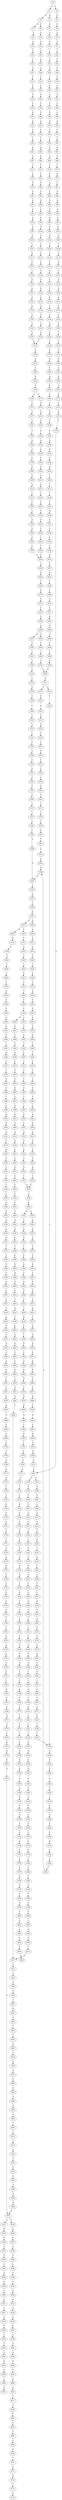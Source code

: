 strict digraph  {
	S0 -> S1 [ label = A ];
	S0 -> S2 [ label = G ];
	S1 -> S3 [ label = A ];
	S1 -> S4 [ label = C ];
	S2 -> S5 [ label = A ];
	S3 -> S6 [ label = A ];
	S4 -> S7 [ label = G ];
	S4 -> S8 [ label = C ];
	S5 -> S9 [ label = G ];
	S6 -> S10 [ label = C ];
	S7 -> S11 [ label = C ];
	S8 -> S12 [ label = G ];
	S9 -> S13 [ label = A ];
	S10 -> S14 [ label = T ];
	S11 -> S15 [ label = G ];
	S12 -> S16 [ label = G ];
	S13 -> S17 [ label = A ];
	S14 -> S18 [ label = T ];
	S15 -> S19 [ label = G ];
	S16 -> S20 [ label = A ];
	S17 -> S21 [ label = C ];
	S18 -> S22 [ label = T ];
	S19 -> S23 [ label = T ];
	S20 -> S24 [ label = C ];
	S21 -> S25 [ label = T ];
	S22 -> S26 [ label = G ];
	S23 -> S27 [ label = G ];
	S24 -> S28 [ label = G ];
	S25 -> S29 [ label = G ];
	S26 -> S30 [ label = C ];
	S27 -> S31 [ label = C ];
	S28 -> S32 [ label = T ];
	S29 -> S33 [ label = G ];
	S30 -> S34 [ label = C ];
	S31 -> S35 [ label = C ];
	S32 -> S36 [ label = C ];
	S33 -> S37 [ label = C ];
	S34 -> S38 [ label = G ];
	S35 -> S39 [ label = G ];
	S36 -> S40 [ label = G ];
	S37 -> S41 [ label = G ];
	S38 -> S42 [ label = T ];
	S39 -> S43 [ label = C ];
	S40 -> S44 [ label = T ];
	S41 -> S45 [ label = C ];
	S42 -> S46 [ label = A ];
	S43 -> S47 [ label = A ];
	S44 -> S48 [ label = G ];
	S45 -> S49 [ label = A ];
	S46 -> S50 [ label = G ];
	S47 -> S51 [ label = A ];
	S48 -> S52 [ label = A ];
	S49 -> S53 [ label = G ];
	S50 -> S54 [ label = C ];
	S51 -> S55 [ label = C ];
	S52 -> S56 [ label = C ];
	S53 -> S57 [ label = C ];
	S54 -> S58 [ label = C ];
	S55 -> S59 [ label = C ];
	S56 -> S60 [ label = C ];
	S57 -> S61 [ label = G ];
	S58 -> S62 [ label = G ];
	S59 -> S63 [ label = A ];
	S60 -> S64 [ label = G ];
	S61 -> S65 [ label = G ];
	S62 -> S66 [ label = G ];
	S63 -> S67 [ label = G ];
	S64 -> S68 [ label = G ];
	S65 -> S69 [ label = G ];
	S66 -> S70 [ label = T ];
	S67 -> S71 [ label = T ];
	S68 -> S72 [ label = T ];
	S69 -> S73 [ label = T ];
	S70 -> S74 [ label = G ];
	S71 -> S75 [ label = C ];
	S72 -> S76 [ label = C ];
	S73 -> S77 [ label = G ];
	S74 -> S78 [ label = A ];
	S75 -> S79 [ label = G ];
	S76 -> S80 [ label = G ];
	S77 -> S81 [ label = C ];
	S78 -> S82 [ label = C ];
	S79 -> S83 [ label = C ];
	S80 -> S84 [ label = C ];
	S81 -> S85 [ label = C ];
	S82 -> S86 [ label = G ];
	S83 -> S87 [ label = G ];
	S84 -> S88 [ label = G ];
	S85 -> S89 [ label = G ];
	S86 -> S90 [ label = T ];
	S87 -> S91 [ label = C ];
	S88 -> S92 [ label = T ];
	S89 -> S93 [ label = C ];
	S90 -> S94 [ label = G ];
	S91 -> S95 [ label = A ];
	S92 -> S96 [ label = A ];
	S93 -> S97 [ label = C ];
	S94 -> S98 [ label = G ];
	S95 -> S99 [ label = G ];
	S96 -> S100 [ label = G ];
	S97 -> S101 [ label = G ];
	S98 -> S102 [ label = G ];
	S99 -> S103 [ label = C ];
	S100 -> S104 [ label = C ];
	S101 -> S105 [ label = G ];
	S102 -> S106 [ label = T ];
	S103 -> S107 [ label = C ];
	S104 -> S108 [ label = C ];
	S105 -> S109 [ label = T ];
	S106 -> S110 [ label = A ];
	S107 -> S111 [ label = G ];
	S108 -> S112 [ label = G ];
	S109 -> S113 [ label = G ];
	S110 -> S114 [ label = C ];
	S111 -> S115 [ label = G ];
	S112 -> S116 [ label = C ];
	S113 -> S117 [ label = G ];
	S114 -> S118 [ label = T ];
	S115 -> S119 [ label = T ];
	S116 -> S120 [ label = T ];
	S117 -> S121 [ label = T ];
	S118 -> S122 [ label = A ];
	S119 -> S123 [ label = G ];
	S120 -> S124 [ label = G ];
	S121 -> S125 [ label = G ];
	S122 -> S126 [ label = T ];
	S123 -> S127 [ label = G ];
	S124 -> S128 [ label = G ];
	S125 -> S129 [ label = G ];
	S126 -> S130 [ label = T ];
	S127 -> S131 [ label = A ];
	S128 -> S132 [ label = A ];
	S129 -> S133 [ label = A ];
	S130 -> S134 [ label = G ];
	S131 -> S135 [ label = A ];
	S132 -> S136 [ label = A ];
	S133 -> S137 [ label = A ];
	S134 -> S138 [ label = G ];
	S135 -> S139 [ label = G ];
	S136 -> S140 [ label = G ];
	S137 -> S141 [ label = C ];
	S138 -> S142 [ label = A ];
	S139 -> S143 [ label = A ];
	S140 -> S144 [ label = A ];
	S141 -> S145 [ label = C ];
	S142 -> S146 [ label = A ];
	S143 -> S147 [ label = A ];
	S144 -> S148 [ label = A ];
	S145 -> S149 [ label = T ];
	S146 -> S150 [ label = C ];
	S147 -> S151 [ label = C ];
	S148 -> S151 [ label = C ];
	S149 -> S152 [ label = C ];
	S150 -> S153 [ label = G ];
	S151 -> S154 [ label = G ];
	S152 -> S155 [ label = G ];
	S153 -> S156 [ label = G ];
	S154 -> S157 [ label = G ];
	S155 -> S158 [ label = G ];
	S156 -> S159 [ label = T ];
	S157 -> S160 [ label = C ];
	S158 -> S161 [ label = C ];
	S159 -> S162 [ label = A ];
	S160 -> S163 [ label = A ];
	S161 -> S164 [ label = A ];
	S162 -> S165 [ label = C ];
	S163 -> S166 [ label = C ];
	S164 -> S167 [ label = C ];
	S165 -> S168 [ label = G ];
	S166 -> S169 [ label = C ];
	S166 -> S170 [ label = T ];
	S167 -> S171 [ label = G ];
	S168 -> S172 [ label = A ];
	S169 -> S173 [ label = G ];
	S170 -> S174 [ label = G ];
	S171 -> S175 [ label = C ];
	S172 -> S176 [ label = A ];
	S173 -> S177 [ label = G ];
	S174 -> S178 [ label = G ];
	S175 -> S179 [ label = G ];
	S176 -> S180 [ label = G ];
	S177 -> S181 [ label = G ];
	S178 -> S182 [ label = G ];
	S179 -> S183 [ label = C ];
	S180 -> S184 [ label = A ];
	S181 -> S185 [ label = A ];
	S182 -> S186 [ label = A ];
	S183 -> S187 [ label = G ];
	S184 -> S188 [ label = A ];
	S185 -> S189 [ label = A ];
	S186 -> S190 [ label = A ];
	S187 -> S191 [ label = C ];
	S187 -> S192 [ label = G ];
	S188 -> S193 [ label = G ];
	S189 -> S194 [ label = T ];
	S190 -> S195 [ label = C ];
	S191 -> S196 [ label = G ];
	S192 -> S197 [ label = C ];
	S193 -> S198 [ label = T ];
	S194 -> S199 [ label = T ];
	S195 -> S200 [ label = T ];
	S196 -> S201 [ label = T ];
	S197 -> S202 [ label = T ];
	S198 -> S203 [ label = G ];
	S199 -> S204 [ label = G ];
	S200 -> S205 [ label = G ];
	S201 -> S206 [ label = C ];
	S202 -> S207 [ label = G ];
	S203 -> S208 [ label = T ];
	S204 -> S209 [ label = A ];
	S205 -> S210 [ label = G ];
	S206 -> S211 [ label = G ];
	S207 -> S212 [ label = G ];
	S208 -> S213 [ label = C ];
	S209 -> S214 [ label = A ];
	S210 -> S215 [ label = A ];
	S211 -> S216 [ label = A ];
	S212 -> S217 [ label = A ];
	S213 -> S218 [ label = C ];
	S214 -> S219 [ label = C ];
	S215 -> S220 [ label = C ];
	S216 -> S221 [ label = C ];
	S217 -> S222 [ label = A ];
	S218 -> S223 [ label = T ];
	S219 -> S224 [ label = C ];
	S220 -> S225 [ label = C ];
	S221 -> S226 [ label = G ];
	S222 -> S227 [ label = T ];
	S223 -> S228 [ label = G ];
	S224 -> S229 [ label = C ];
	S225 -> S230 [ label = C ];
	S226 -> S231 [ label = C ];
	S227 -> S232 [ label = G ];
	S228 -> S233 [ label = G ];
	S229 -> S234 [ label = G ];
	S230 -> S235 [ label = G ];
	S231 -> S236 [ label = G ];
	S232 -> S237 [ label = G ];
	S233 -> S238 [ label = C ];
	S234 -> S239 [ label = T ];
	S235 -> S240 [ label = T ];
	S236 -> S241 [ label = C ];
	S237 -> S242 [ label = G ];
	S238 -> S243 [ label = C ];
	S239 -> S244 [ label = C ];
	S240 -> S245 [ label = C ];
	S241 -> S246 [ label = C ];
	S242 -> S247 [ label = G ];
	S243 -> S248 [ label = T ];
	S244 -> S249 [ label = T ];
	S245 -> S250 [ label = T ];
	S246 -> S251 [ label = T ];
	S247 -> S252 [ label = T ];
	S248 -> S253 [ label = G ];
	S249 -> S254 [ label = C ];
	S250 -> S254 [ label = C ];
	S251 -> S255 [ label = C ];
	S252 -> S256 [ label = C ];
	S253 -> S257 [ label = G ];
	S254 -> S258 [ label = G ];
	S255 -> S259 [ label = G ];
	S256 -> S260 [ label = C ];
	S257 -> S261 [ label = G ];
	S258 -> S262 [ label = G ];
	S259 -> S263 [ label = G ];
	S260 -> S264 [ label = G ];
	S261 -> S265 [ label = T ];
	S262 -> S266 [ label = C ];
	S263 -> S267 [ label = G ];
	S264 -> S268 [ label = C ];
	S265 -> S269 [ label = C ];
	S266 -> S270 [ label = A ];
	S267 -> S271 [ label = C ];
	S268 -> S272 [ label = C ];
	S269 -> S273 [ label = C ];
	S270 -> S274 [ label = C ];
	S271 -> S275 [ label = T ];
	S272 -> S276 [ label = G ];
	S273 -> S277 [ label = C ];
	S274 -> S278 [ label = C ];
	S275 -> S279 [ label = C ];
	S276 -> S280 [ label = G ];
	S277 -> S281 [ label = G ];
	S278 -> S282 [ label = G ];
	S279 -> S283 [ label = A ];
	S280 -> S284 [ label = A ];
	S281 -> S285 [ label = A ];
	S282 -> S286 [ label = A ];
	S283 -> S287 [ label = C ];
	S284 -> S288 [ label = A ];
	S285 -> S289 [ label = G ];
	S286 -> S290 [ label = G ];
	S286 -> S291 [ label = A ];
	S287 -> S292 [ label = G ];
	S288 -> S293 [ label = C ];
	S289 -> S294 [ label = T ];
	S290 -> S295 [ label = T ];
	S291 -> S296 [ label = T ];
	S292 -> S297 [ label = T ];
	S293 -> S298 [ label = T ];
	S294 -> S299 [ label = C ];
	S295 -> S300 [ label = C ];
	S296 -> S301 [ label = G ];
	S297 -> S302 [ label = C ];
	S298 -> S303 [ label = G ];
	S299 -> S304 [ label = C ];
	S300 -> S305 [ label = C ];
	S301 -> S306 [ label = T ];
	S302 -> S307 [ label = C ];
	S303 -> S308 [ label = C ];
	S304 -> S309 [ label = A ];
	S305 -> S309 [ label = A ];
	S306 -> S310 [ label = A ];
	S307 -> S311 [ label = A ];
	S308 -> S312 [ label = A ];
	S309 -> S313 [ label = G ];
	S310 -> S314 [ label = G ];
	S311 -> S315 [ label = G ];
	S312 -> S316 [ label = A ];
	S313 -> S317 [ label = T ];
	S313 -> S318 [ label = C ];
	S314 -> S319 [ label = T ];
	S315 -> S320 [ label = C ];
	S316 -> S321 [ label = C ];
	S317 -> S322 [ label = A ];
	S318 -> S323 [ label = T ];
	S319 -> S324 [ label = T ];
	S320 -> S325 [ label = T ];
	S321 -> S326 [ label = C ];
	S322 -> S327 [ label = G ];
	S323 -> S328 [ label = T ];
	S324 -> S329 [ label = T ];
	S325 -> S328 [ label = T ];
	S326 -> S330 [ label = A ];
	S327 -> S331 [ label = G ];
	S328 -> S332 [ label = C ];
	S329 -> S333 [ label = C ];
	S330 -> S334 [ label = G ];
	S331 -> S335 [ label = G ];
	S332 -> S336 [ label = A ];
	S333 -> S337 [ label = A ];
	S334 -> S338 [ label = A ];
	S335 -> S339 [ label = T ];
	S336 -> S340 [ label = C ];
	S337 -> S341 [ label = C ];
	S338 -> S342 [ label = A ];
	S339 -> S343 [ label = C ];
	S340 -> S344 [ label = G ];
	S341 -> S345 [ label = T ];
	S342 -> S346 [ label = C ];
	S343 -> S347 [ label = A ];
	S344 -> S348 [ label = C ];
	S345 -> S349 [ label = C ];
	S346 -> S350 [ label = A ];
	S347 -> S351 [ label = C ];
	S348 -> S352 [ label = C ];
	S349 -> S353 [ label = C ];
	S350 -> S354 [ label = G ];
	S351 -> S355 [ label = T ];
	S352 -> S356 [ label = C ];
	S353 -> S357 [ label = T ];
	S354 -> S358 [ label = C ];
	S355 -> S359 [ label = C ];
	S356 -> S360 [ label = T ];
	S357 -> S361 [ label = T ];
	S358 -> S362 [ label = C ];
	S359 -> S363 [ label = G ];
	S360 -> S364 [ label = T ];
	S361 -> S365 [ label = T ];
	S362 -> S366 [ label = G ];
	S363 -> S367 [ label = C ];
	S364 -> S368 [ label = C ];
	S365 -> S369 [ label = C ];
	S366 -> S370 [ label = T ];
	S367 -> S371 [ label = T ];
	S368 -> S372 [ label = A ];
	S369 -> S373 [ label = A ];
	S370 -> S374 [ label = C ];
	S371 -> S375 [ label = T ];
	S372 -> S376 [ label = T ];
	S373 -> S377 [ label = T ];
	S374 -> S378 [ label = C ];
	S375 -> S379 [ label = C ];
	S376 -> S380 [ label = C ];
	S377 -> S381 [ label = C ];
	S378 -> S382 [ label = T ];
	S379 -> S383 [ label = A ];
	S380 -> S384 [ label = C ];
	S381 -> S385 [ label = C ];
	S382 -> S386 [ label = C ];
	S383 -> S387 [ label = T ];
	S384 -> S388 [ label = A ];
	S385 -> S389 [ label = A ];
	S386 -> S390 [ label = T ];
	S387 -> S391 [ label = C ];
	S388 -> S392 [ label = G ];
	S389 -> S392 [ label = G ];
	S390 -> S393 [ label = G ];
	S391 -> S394 [ label = C ];
	S392 -> S395 [ label = A ];
	S393 -> S396 [ label = T ];
	S394 -> S388 [ label = A ];
	S395 -> S397 [ label = A ];
	S396 -> S398 [ label = C ];
	S397 -> S399 [ label = C ];
	S398 -> S400 [ label = G ];
	S399 -> S401 [ label = C ];
	S400 -> S402 [ label = T ];
	S401 -> S403 [ label = A ];
	S401 -> S404 [ label = G ];
	S402 -> S405 [ label = G ];
	S403 -> S406 [ label = G ];
	S403 -> S407 [ label = C ];
	S404 -> S408 [ label = G ];
	S405 -> S409 [ label = G ];
	S406 -> S410 [ label = A ];
	S407 -> S411 [ label = C ];
	S408 -> S412 [ label = A ];
	S409 -> S413 [ label = T ];
	S410 -> S414 [ label = C ];
	S411 -> S415 [ label = A ];
	S412 -> S416 [ label = C ];
	S413 -> S417 [ label = A ];
	S414 -> S418 [ label = T ];
	S415 -> S419 [ label = C ];
	S416 -> S420 [ label = G ];
	S417 -> S421 [ label = C ];
	S418 -> S422 [ label = C ];
	S419 -> S423 [ label = C ];
	S420 -> S424 [ label = C ];
	S421 -> S425 [ label = C ];
	S422 -> S426 [ label = C ];
	S423 -> S427 [ label = C ];
	S424 -> S428 [ label = C ];
	S425 -> S429 [ label = G ];
	S426 -> S430 [ label = C ];
	S427 -> S431 [ label = C ];
	S428 -> S432 [ label = C ];
	S429 -> S433 [ label = G ];
	S430 -> S434 [ label = A ];
	S431 -> S435 [ label = T ];
	S432 -> S436 [ label = A ];
	S433 -> S437 [ label = T ];
	S434 -> S438 [ label = T ];
	S435 -> S439 [ label = T ];
	S436 -> S440 [ label = T ];
	S437 -> S441 [ label = G ];
	S438 -> S442 [ label = C ];
	S439 -> S443 [ label = C ];
	S440 -> S444 [ label = C ];
	S441 -> S445 [ label = G ];
	S442 -> S446 [ label = T ];
	S443 -> S447 [ label = C ];
	S443 -> S448 [ label = G ];
	S444 -> S449 [ label = G ];
	S445 -> S450 [ label = T ];
	S446 -> S451 [ label = G ];
	S447 -> S452 [ label = T ];
	S448 -> S453 [ label = A ];
	S449 -> S454 [ label = T ];
	S450 -> S455 [ label = T ];
	S451 -> S456 [ label = C ];
	S452 -> S457 [ label = G ];
	S453 -> S458 [ label = T ];
	S454 -> S459 [ label = C ];
	S455 -> S460 [ label = A ];
	S456 -> S461 [ label = C ];
	S457 -> S462 [ label = T ];
	S458 -> S463 [ label = C ];
	S459 -> S464 [ label = C ];
	S460 -> S465 [ label = G ];
	S461 -> S466 [ label = A ];
	S462 -> S467 [ label = C ];
	S463 -> S468 [ label = G ];
	S464 -> S469 [ label = T ];
	S465 -> S470 [ label = A ];
	S466 -> S471 [ label = G ];
	S467 -> S472 [ label = C ];
	S468 -> S473 [ label = T ];
	S469 -> S474 [ label = C ];
	S470 -> S475 [ label = A ];
	S471 -> S476 [ label = T ];
	S472 -> S477 [ label = T ];
	S473 -> S478 [ label = T ];
	S474 -> S479 [ label = T ];
	S475 -> S480 [ label = G ];
	S476 -> S481 [ label = C ];
	S477 -> S482 [ label = T ];
	S478 -> S483 [ label = T ];
	S479 -> S484 [ label = T ];
	S480 -> S485 [ label = G ];
	S481 -> S486 [ label = G ];
	S482 -> S487 [ label = G ];
	S483 -> S488 [ label = G ];
	S484 -> S489 [ label = C ];
	S485 -> S490 [ label = G ];
	S486 -> S491 [ label = T ];
	S487 -> S492 [ label = T ];
	S488 -> S493 [ label = T ];
	S489 -> S494 [ label = T ];
	S490 -> S495 [ label = G ];
	S491 -> S496 [ label = A ];
	S492 -> S497 [ label = A ];
	S493 -> S498 [ label = A ];
	S494 -> S499 [ label = C ];
	S495 -> S500 [ label = G ];
	S496 -> S501 [ label = A ];
	S497 -> S502 [ label = G ];
	S498 -> S503 [ label = G ];
	S499 -> S504 [ label = G ];
	S500 -> S505 [ label = T ];
	S501 -> S506 [ label = G ];
	S502 -> S507 [ label = G ];
	S503 -> S508 [ label = G ];
	S504 -> S509 [ label = G ];
	S505 -> S510 [ label = C ];
	S506 -> S511 [ label = A ];
	S507 -> S512 [ label = A ];
	S508 -> S513 [ label = A ];
	S509 -> S514 [ label = A ];
	S510 -> S515 [ label = C ];
	S511 -> S516 [ label = C ];
	S512 -> S517 [ label = G ];
	S513 -> S518 [ label = A ];
	S514 -> S519 [ label = G ];
	S515 -> S520 [ label = G ];
	S516 -> S521 [ label = G ];
	S517 -> S522 [ label = A ];
	S518 -> S523 [ label = A ];
	S519 -> S524 [ label = A ];
	S520 -> S525 [ label = T ];
	S521 -> S526 [ label = G ];
	S522 -> S527 [ label = G ];
	S523 -> S528 [ label = G ];
	S524 -> S529 [ label = G ];
	S525 -> S530 [ label = C ];
	S526 -> S531 [ label = C ];
	S527 -> S532 [ label = G ];
	S528 -> S533 [ label = G ];
	S529 -> S534 [ label = G ];
	S530 -> S535 [ label = G ];
	S531 -> S536 [ label = T ];
	S532 -> S537 [ label = T ];
	S533 -> S538 [ label = T ];
	S534 -> S539 [ label = T ];
	S535 -> S540 [ label = G ];
	S536 -> S541 [ label = C ];
	S537 -> S542 [ label = C ];
	S538 -> S543 [ label = C ];
	S539 -> S542 [ label = C ];
	S540 -> S544 [ label = A ];
	S541 -> S545 [ label = T ];
	S542 -> S546 [ label = C ];
	S543 -> S547 [ label = C ];
	S544 -> S548 [ label = A ];
	S545 -> S549 [ label = C ];
	S546 -> S550 [ label = C ];
	S547 -> S551 [ label = C ];
	S548 -> S552 [ label = C ];
	S549 -> S553 [ label = G ];
	S550 -> S554 [ label = A ];
	S550 -> S555 [ label = G ];
	S551 -> S556 [ label = G ];
	S552 -> S557 [ label = A ];
	S552 -> S558 [ label = T ];
	S553 -> S559 [ label = A ];
	S554 -> S560 [ label = G ];
	S555 -> S561 [ label = G ];
	S556 -> S562 [ label = A ];
	S557 -> S563 [ label = G ];
	S558 -> S564 [ label = A ];
	S559 -> S565 [ label = A ];
	S560 -> S566 [ label = A ];
	S561 -> S567 [ label = A ];
	S562 -> S568 [ label = A ];
	S563 -> S569 [ label = G ];
	S564 -> S570 [ label = C ];
	S565 -> S571 [ label = G ];
	S566 -> S572 [ label = G ];
	S567 -> S573 [ label = G ];
	S568 -> S574 [ label = G ];
	S569 -> S575 [ label = A ];
	S570 -> S576 [ label = A ];
	S571 -> S577 [ label = T ];
	S572 -> S578 [ label = C ];
	S573 -> S579 [ label = G ];
	S574 -> S580 [ label = T ];
	S575 -> S581 [ label = A ];
	S576 -> S582 [ label = A ];
	S577 -> S583 [ label = C ];
	S578 -> S584 [ label = C ];
	S579 -> S585 [ label = C ];
	S580 -> S586 [ label = C ];
	S581 -> S587 [ label = T ];
	S582 -> S588 [ label = C ];
	S583 -> S589 [ label = G ];
	S584 -> S590 [ label = A ];
	S585 -> S591 [ label = G ];
	S586 -> S592 [ label = G ];
	S587 -> S593 [ label = A ];
	S588 -> S594 [ label = G ];
	S589 -> S595 [ label = C ];
	S590 -> S596 [ label = C ];
	S591 -> S597 [ label = T ];
	S592 -> S598 [ label = A ];
	S593 -> S599 [ label = G ];
	S594 -> S600 [ label = A ];
	S595 -> S601 [ label = G ];
	S596 -> S602 [ label = G ];
	S597 -> S603 [ label = G ];
	S598 -> S604 [ label = G ];
	S599 -> S605 [ label = T ];
	S600 -> S606 [ label = A ];
	S601 -> S607 [ label = G ];
	S602 -> S608 [ label = G ];
	S603 -> S609 [ label = G ];
	S604 -> S610 [ label = G ];
	S605 -> S611 [ label = C ];
	S606 -> S612 [ label = A ];
	S607 -> S613 [ label = C ];
	S608 -> S614 [ label = T ];
	S609 -> S615 [ label = T ];
	S610 -> S616 [ label = T ];
	S611 -> S617 [ label = T ];
	S612 -> S618 [ label = A ];
	S613 -> S619 [ label = T ];
	S614 -> S620 [ label = T ];
	S615 -> S621 [ label = A ];
	S616 -> S622 [ label = A ];
	S617 -> S623 [ label = C ];
	S618 -> S624 [ label = C ];
	S619 -> S625 [ label = A ];
	S620 -> S626 [ label = A ];
	S621 -> S627 [ label = T ];
	S622 -> S628 [ label = T ];
	S623 -> S629 [ label = T ];
	S624 -> S630 [ label = A ];
	S625 -> S631 [ label = T ];
	S626 -> S632 [ label = C ];
	S627 -> S633 [ label = G ];
	S628 -> S634 [ label = A ];
	S629 -> S635 [ label = C ];
	S630 -> S636 [ label = G ];
	S631 -> S637 [ label = A ];
	S632 -> S638 [ label = T ];
	S633 -> S639 [ label = A ];
	S634 -> S640 [ label = A ];
	S635 -> S641 [ label = T ];
	S636 -> S642 [ label = A ];
	S637 -> S643 [ label = G ];
	S638 -> S644 [ label = G ];
	S639 -> S645 [ label = G ];
	S640 -> S646 [ label = G ];
	S641 -> S647 [ label = G ];
	S642 -> S648 [ label = A ];
	S643 -> S649 [ label = T ];
	S644 -> S650 [ label = C ];
	S645 -> S651 [ label = C ];
	S646 -> S652 [ label = T ];
	S647 -> S653 [ label = A ];
	S648 -> S654 [ label = G ];
	S649 -> S655 [ label = A ];
	S650 -> S656 [ label = A ];
	S651 -> S657 [ label = G ];
	S652 -> S658 [ label = C ];
	S653 -> S659 [ label = G ];
	S654 -> S660 [ label = G ];
	S655 -> S661 [ label = G ];
	S656 -> S662 [ label = G ];
	S657 -> S663 [ label = G ];
	S658 -> S664 [ label = G ];
	S659 -> S665 [ label = T ];
	S660 -> S666 [ label = G ];
	S661 -> S667 [ label = C ];
	S662 -> S668 [ label = A ];
	S663 -> S669 [ label = T ];
	S664 -> S670 [ label = T ];
	S665 -> S671 [ label = A ];
	S666 -> S672 [ label = G ];
	S667 -> S673 [ label = C ];
	S668 -> S674 [ label = C ];
	S669 -> S675 [ label = C ];
	S670 -> S676 [ label = G ];
	S672 -> S677 [ label = T ];
	S673 -> S678 [ label = G ];
	S674 -> S679 [ label = G ];
	S675 -> S680 [ label = G ];
	S676 -> S681 [ label = G ];
	S677 -> S682 [ label = C ];
	S678 -> S683 [ label = A ];
	S679 -> S684 [ label = G ];
	S680 -> S685 [ label = C ];
	S681 -> S686 [ label = T ];
	S682 -> S687 [ label = T ];
	S683 -> S688 [ label = A ];
	S684 -> S689 [ label = A ];
	S685 -> S690 [ label = A ];
	S686 -> S417 [ label = A ];
	S687 -> S691 [ label = C ];
	S688 -> S692 [ label = A ];
	S689 -> S693 [ label = C ];
	S690 -> S694 [ label = C ];
	S691 -> S695 [ label = T ];
	S692 -> S696 [ label = C ];
	S693 -> S697 [ label = A ];
	S694 -> S698 [ label = G ];
	S695 -> S699 [ label = C ];
	S696 -> S700 [ label = C ];
	S697 -> S701 [ label = C ];
	S698 -> S702 [ label = C ];
	S699 -> S703 [ label = G ];
	S700 -> S704 [ label = C ];
	S701 -> S705 [ label = A ];
	S702 -> S706 [ label = G ];
	S703 -> S707 [ label = T ];
	S704 -> S708 [ label = C ];
	S705 -> S709 [ label = C ];
	S706 -> S710 [ label = C ];
	S707 -> S711 [ label = G ];
	S708 -> S712 [ label = G ];
	S709 -> S713 [ label = C ];
	S710 -> S187 [ label = G ];
	S711 -> S714 [ label = G ];
	S712 -> S715 [ label = A ];
	S713 -> S716 [ label = T ];
	S714 -> S717 [ label = T ];
	S715 -> S718 [ label = C ];
	S716 -> S719 [ label = C ];
	S717 -> S720 [ label = A ];
	S718 -> S721 [ label = T ];
	S719 -> S722 [ label = T ];
	S721 -> S723 [ label = A ];
	S722 -> S724 [ label = A ];
	S723 -> S725 [ label = G ];
	S724 -> S726 [ label = G ];
	S725 -> S727 [ label = A ];
	S726 -> S728 [ label = A ];
	S727 -> S729 [ label = A ];
	S728 -> S730 [ label = A ];
	S729 -> S731 [ label = T ];
	S730 -> S732 [ label = C ];
	S731 -> S733 [ label = C ];
	S732 -> S734 [ label = G ];
	S733 -> S735 [ label = G ];
	S734 -> S736 [ label = A ];
	S735 -> S737 [ label = G ];
	S736 -> S738 [ label = G ];
	S737 -> S739 [ label = G ];
	S738 -> S740 [ label = G ];
	S739 -> S741 [ label = T ];
	S740 -> S742 [ label = T ];
	S741 -> S743 [ label = A ];
	S742 -> S744 [ label = G ];
	S743 -> S745 [ label = T ];
	S744 -> S746 [ label = T ];
	S745 -> S747 [ label = C ];
	S746 -> S748 [ label = C ];
	S747 -> S749 [ label = C ];
	S748 -> S750 [ label = C ];
	S749 -> S751 [ label = C ];
	S750 -> S752 [ label = C ];
	S751 -> S753 [ label = G ];
	S752 -> S754 [ label = T ];
	S753 -> S755 [ label = A ];
	S754 -> S756 [ label = G ];
	S755 -> S757 [ label = A ];
	S756 -> S758 [ label = T ];
	S757 -> S759 [ label = A ];
	S758 -> S760 [ label = C ];
	S759 -> S761 [ label = G ];
	S760 -> S762 [ label = C ];
	S761 -> S763 [ label = T ];
	S762 -> S764 [ label = T ];
	S763 -> S765 [ label = G ];
	S764 -> S766 [ label = A ];
	S765 -> S767 [ label = T ];
	S766 -> S768 [ label = C ];
	S767 -> S769 [ label = C ];
	S768 -> S770 [ label = T ];
	S769 -> S771 [ label = G ];
	S770 -> S772 [ label = A ];
	S771 -> S773 [ label = T ];
	S772 -> S774 [ label = C ];
	S773 -> S775 [ label = C ];
	S774 -> S776 [ label = C ];
	S775 -> S777 [ label = G ];
	S776 -> S778 [ label = A ];
	S777 -> S779 [ label = G ];
	S778 -> S780 [ label = G ];
	S779 -> S781 [ label = A ];
	S780 -> S782 [ label = G ];
	S781 -> S783 [ label = A ];
	S782 -> S784 [ label = A ];
	S783 -> S552 [ label = C ];
	S784 -> S785 [ label = G ];
	S785 -> S786 [ label = A ];
	S786 -> S787 [ label = G ];
	S787 -> S788 [ label = T ];
	S788 -> S789 [ label = C ];
	S789 -> S790 [ label = A ];
	S790 -> S791 [ label = G ];
	S791 -> S792 [ label = G ];
	S792 -> S793 [ label = A ];
	S793 -> S794 [ label = C ];
	S794 -> S795 [ label = C ];
	S795 -> S796 [ label = A ];
	S796 -> S797 [ label = G ];
	S797 -> S798 [ label = T ];
	S798 -> S799 [ label = C ];
	S799 -> S800 [ label = T ];
	S800 -> S801 [ label = C ];
	S801 -> S802 [ label = T ];
	S802 -> S803 [ label = G ];
	S803 -> S804 [ label = T ];
	S804 -> S805 [ label = A ];
}
